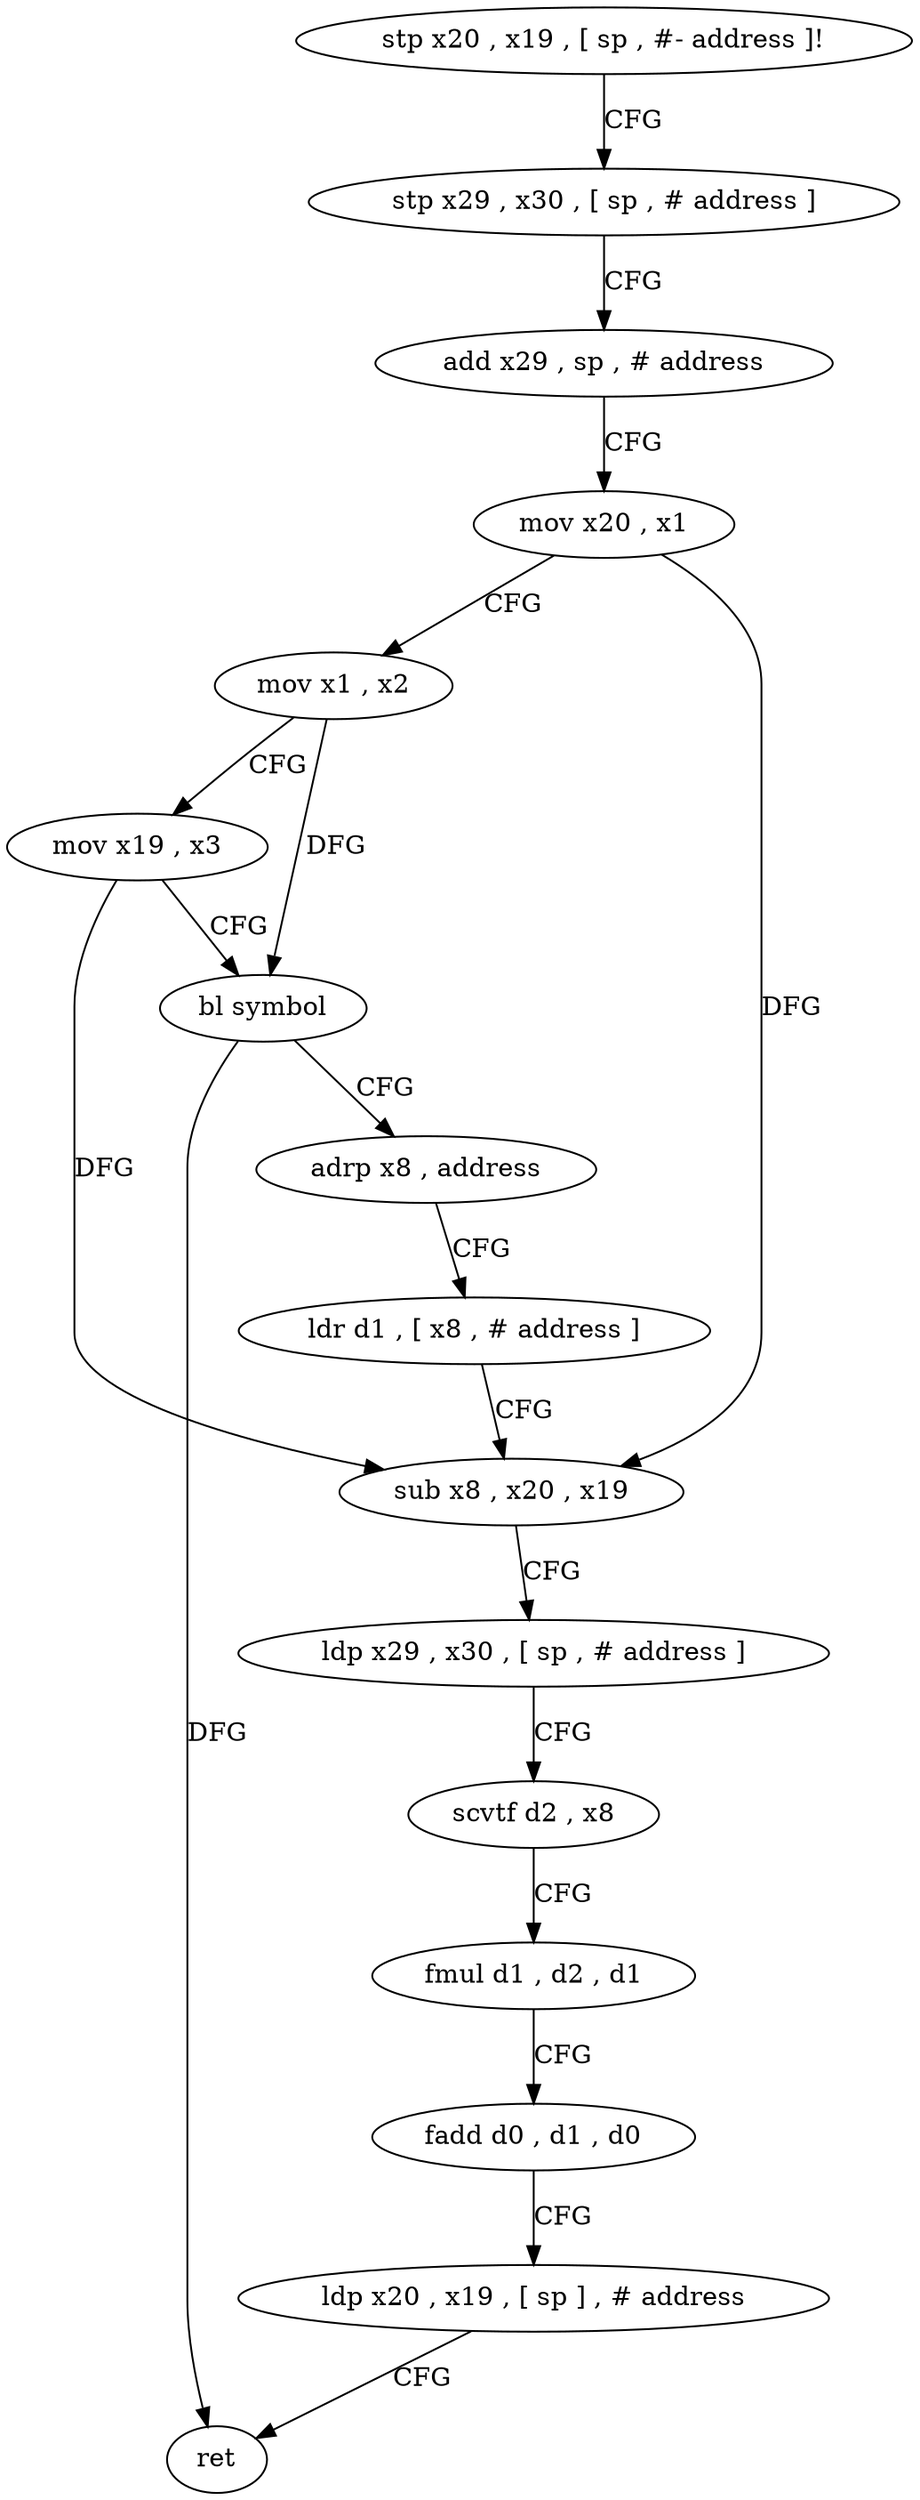 digraph "func" {
"4218500" [label = "stp x20 , x19 , [ sp , #- address ]!" ]
"4218504" [label = "stp x29 , x30 , [ sp , # address ]" ]
"4218508" [label = "add x29 , sp , # address" ]
"4218512" [label = "mov x20 , x1" ]
"4218516" [label = "mov x1 , x2" ]
"4218520" [label = "mov x19 , x3" ]
"4218524" [label = "bl symbol" ]
"4218528" [label = "adrp x8 , address" ]
"4218532" [label = "ldr d1 , [ x8 , # address ]" ]
"4218536" [label = "sub x8 , x20 , x19" ]
"4218540" [label = "ldp x29 , x30 , [ sp , # address ]" ]
"4218544" [label = "scvtf d2 , x8" ]
"4218548" [label = "fmul d1 , d2 , d1" ]
"4218552" [label = "fadd d0 , d1 , d0" ]
"4218556" [label = "ldp x20 , x19 , [ sp ] , # address" ]
"4218560" [label = "ret" ]
"4218500" -> "4218504" [ label = "CFG" ]
"4218504" -> "4218508" [ label = "CFG" ]
"4218508" -> "4218512" [ label = "CFG" ]
"4218512" -> "4218516" [ label = "CFG" ]
"4218512" -> "4218536" [ label = "DFG" ]
"4218516" -> "4218520" [ label = "CFG" ]
"4218516" -> "4218524" [ label = "DFG" ]
"4218520" -> "4218524" [ label = "CFG" ]
"4218520" -> "4218536" [ label = "DFG" ]
"4218524" -> "4218528" [ label = "CFG" ]
"4218524" -> "4218560" [ label = "DFG" ]
"4218528" -> "4218532" [ label = "CFG" ]
"4218532" -> "4218536" [ label = "CFG" ]
"4218536" -> "4218540" [ label = "CFG" ]
"4218540" -> "4218544" [ label = "CFG" ]
"4218544" -> "4218548" [ label = "CFG" ]
"4218548" -> "4218552" [ label = "CFG" ]
"4218552" -> "4218556" [ label = "CFG" ]
"4218556" -> "4218560" [ label = "CFG" ]
}
